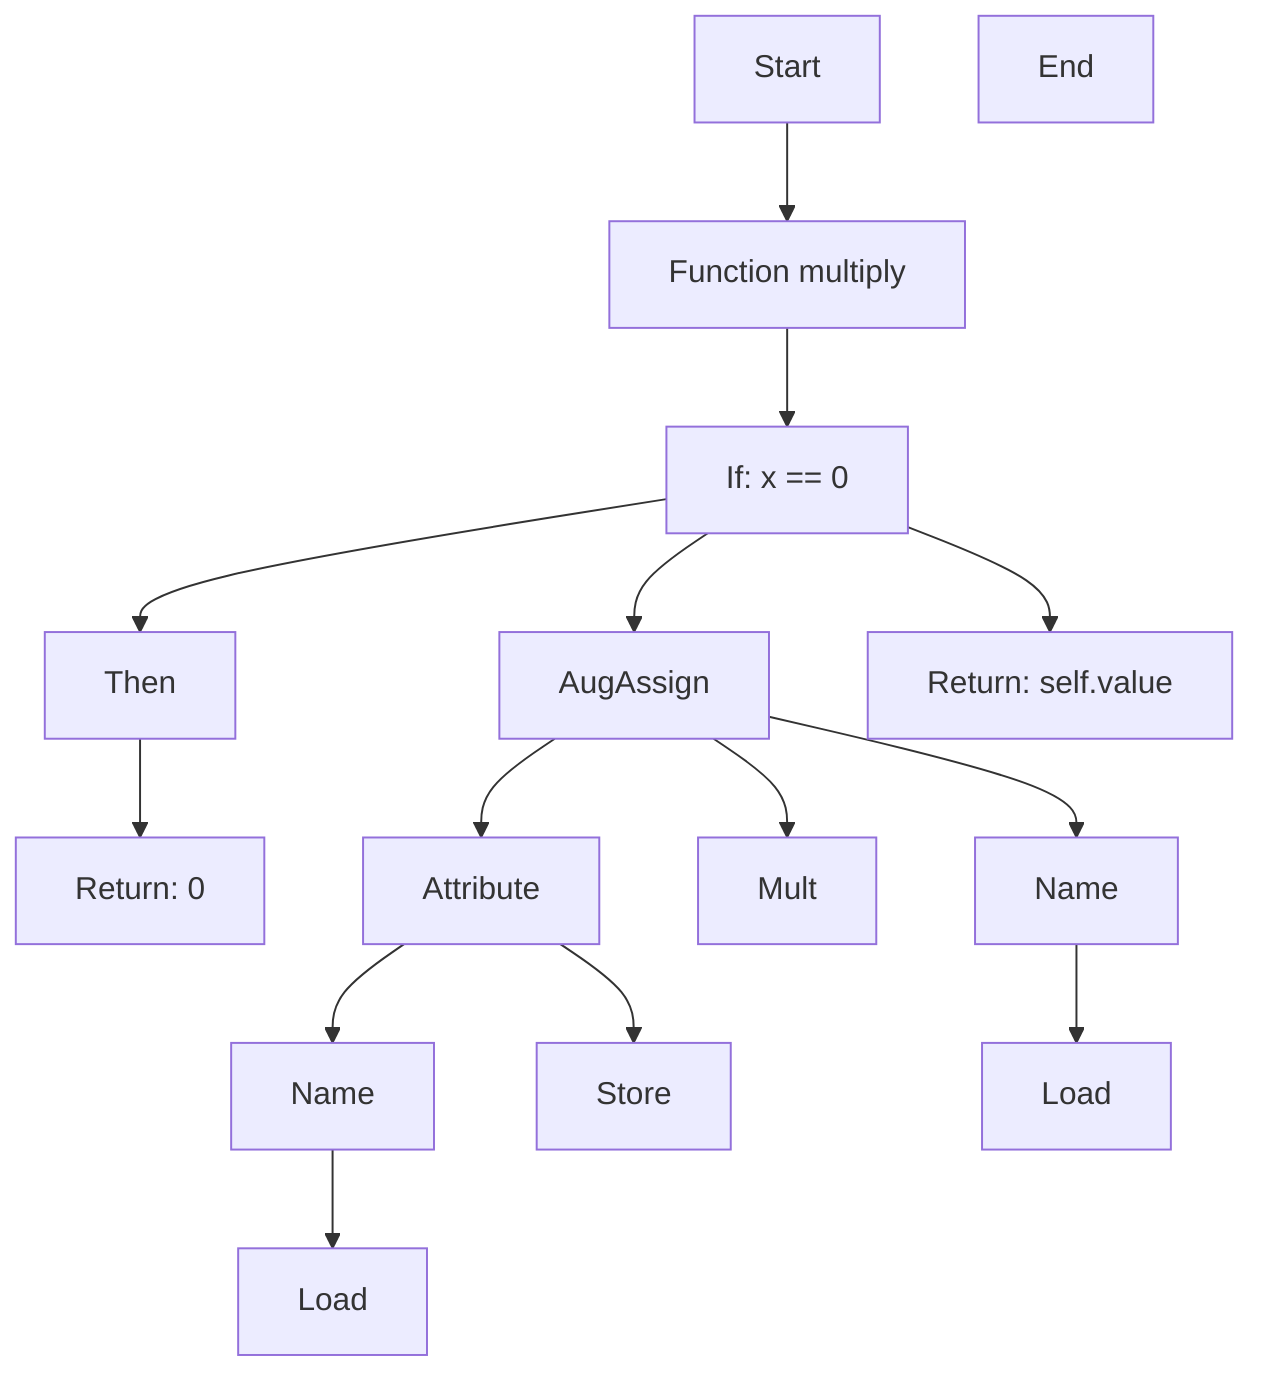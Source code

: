 flowchart TD
Start["Start"]
node1["Function multiply"]
Start --> node1
node2["If: x == 0"]
node1 --> node2
node3["Then"]
node2 --> node3
node4["Return: 0"]
node3 --> node4
node5["AugAssign"]
node2 --> node5
node6["Attribute"]
node5 --> node6
node7["Name"]
node6 --> node7
node8["Load"]
node7 --> node8
node9["Store"]
node6 --> node9
node10["Mult"]
node5 --> node10
node11["Name"]
node5 --> node11
node12["Load"]
node11 --> node12
node13["Return: self.value"]
node2 --> node13
End["End"]